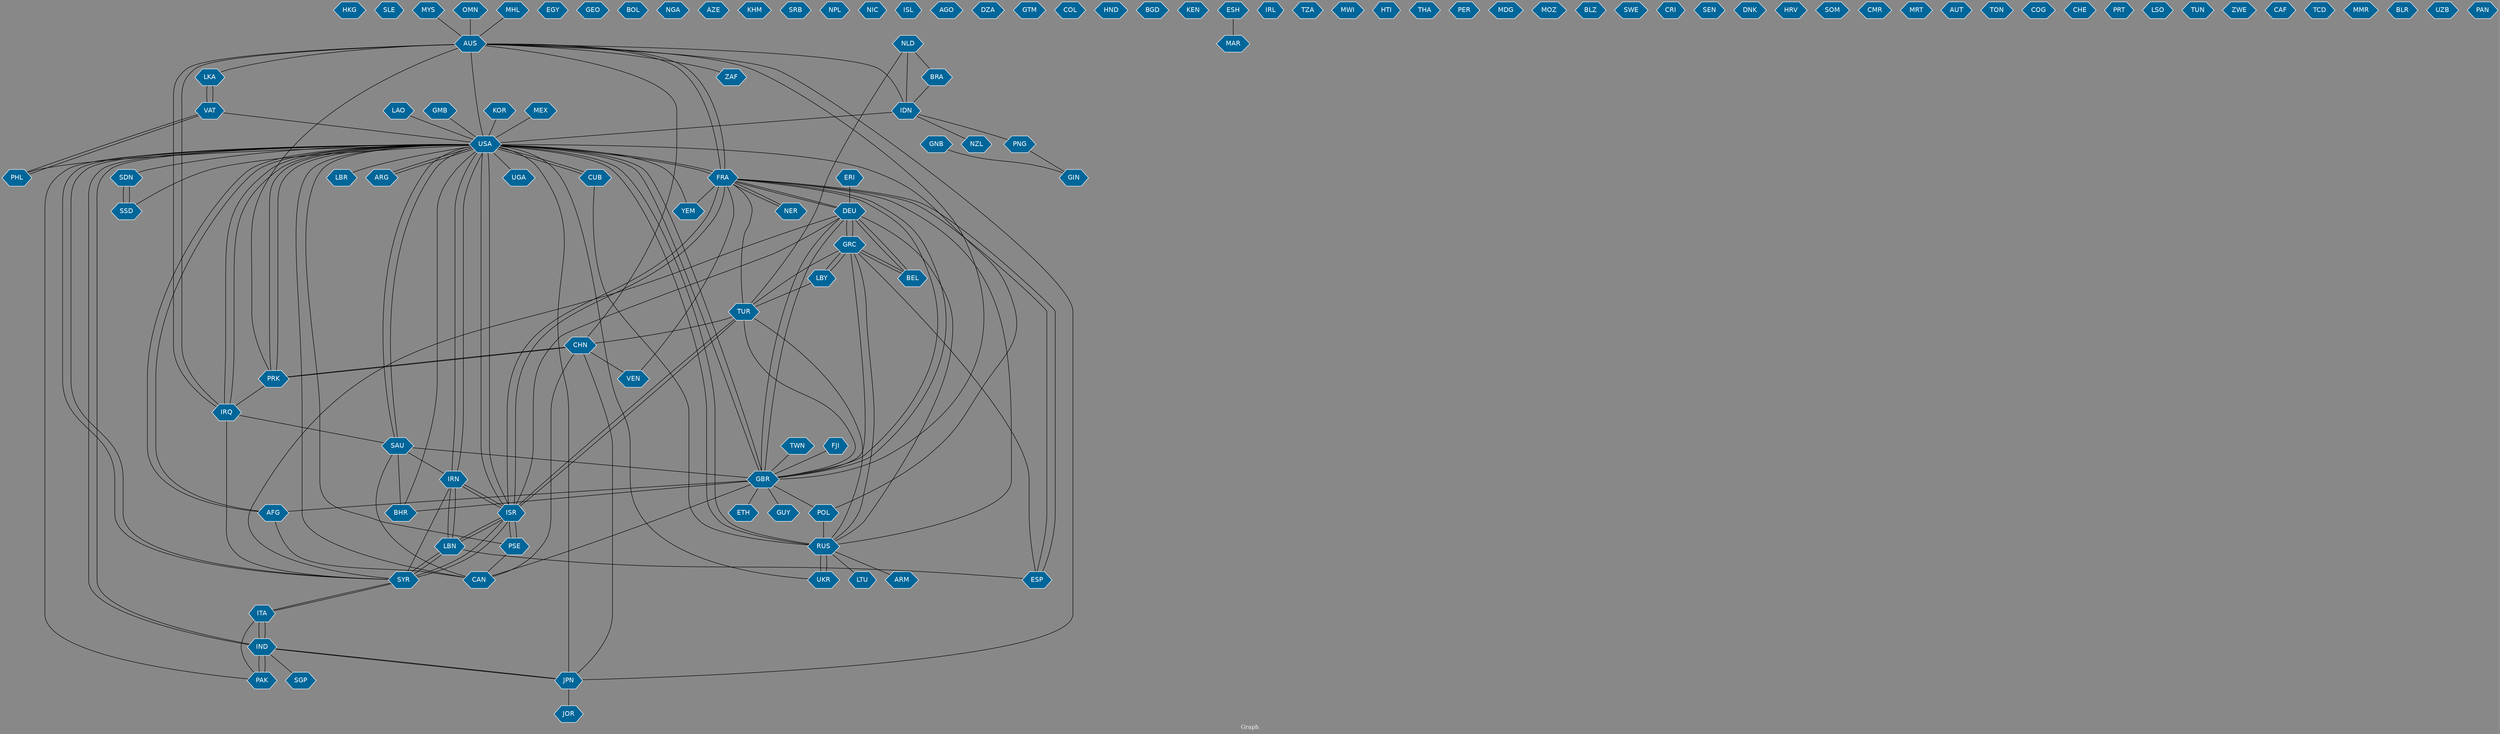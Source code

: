 // Countries together in item graph
graph {
	graph [bgcolor="#888888" fontcolor=white fontsize=12 label="Graph" outputorder=edgesfirst overlap=prism]
	node [color=white fillcolor="#006699" fontcolor=white fontname=Helvetica shape=hexagon style=filled]
	edge [arrowhead=open color=black fontcolor=white fontname=Courier fontsize=12]
		HKG [label=HKG]
		SLE [label=SLE]
		AUS [label=AUS]
		LKA [label=LKA]
		FRA [label=FRA]
		EGY [label=EGY]
		USA [label=USA]
		LBR [label=LBR]
		SYR [label=SYR]
		IRN [label=IRN]
		GEO [label=GEO]
		ARG [label=ARG]
		DEU [label=DEU]
		PSE [label=PSE]
		CHN [label=CHN]
		BHR [label=BHR]
		GBR [label=GBR]
		PAK [label=PAK]
		BOL [label=BOL]
		NGA [label=NGA]
		RUS [label=RUS]
		AZE [label=AZE]
		ITA [label=ITA]
		UKR [label=UKR]
		KHM [label=KHM]
		PRK [label=PRK]
		SRB [label=SRB]
		CUB [label=CUB]
		NPL [label=NPL]
		NIC [label=NIC]
		GMB [label=GMB]
		IDN [label=IDN]
		KOR [label=KOR]
		JPN [label=JPN]
		ISL [label=ISL]
		SAU [label=SAU]
		AGO [label=AGO]
		YEM [label=YEM]
		PHL [label=PHL]
		TUR [label=TUR]
		VAT [label=VAT]
		ESP [label=ESP]
		LBN [label=LBN]
		BEL [label=BEL]
		DZA [label=DZA]
		BRA [label=BRA]
		GTM [label=GTM]
		IRQ [label=IRQ]
		COL [label=COL]
		IND [label=IND]
		ISR [label=ISR]
		GRC [label=GRC]
		LBY [label=LBY]
		NLD [label=NLD]
		MEX [label=MEX]
		HND [label=HND]
		BGD [label=BGD]
		KEN [label=KEN]
		ZAF [label=ZAF]
		ESH [label=ESH]
		MAR [label=MAR]
		LAO [label=LAO]
		NZL [label=NZL]
		IRL [label=IRL]
		AFG [label=AFG]
		ERI [label=ERI]
		TZA [label=TZA]
		SDN [label=SDN]
		PNG [label=PNG]
		POL [label=POL]
		CAN [label=CAN]
		VEN [label=VEN]
		MWI [label=MWI]
		HTI [label=HTI]
		MYS [label=MYS]
		FJI [label=FJI]
		THA [label=THA]
		ETH [label=ETH]
		PER [label=PER]
		MDG [label=MDG]
		JOR [label=JOR]
		MOZ [label=MOZ]
		BLZ [label=BLZ]
		SWE [label=SWE]
		GIN [label=GIN]
		LTU [label=LTU]
		CRI [label=CRI]
		SSD [label=SSD]
		SEN [label=SEN]
		DNK [label=DNK]
		HRV [label=HRV]
		SOM [label=SOM]
		CMR [label=CMR]
		ARM [label=ARM]
		MRT [label=MRT]
		OMN [label=OMN]
		AUT [label=AUT]
		TON [label=TON]
		COG [label=COG]
		NER [label=NER]
		CHE [label=CHE]
		PRT [label=PRT]
		LSO [label=LSO]
		TUN [label=TUN]
		ZWE [label=ZWE]
		CAF [label=CAF]
		TCD [label=TCD]
		GNB [label=GNB]
		SGP [label=SGP]
		MMR [label=MMR]
		UGA [label=UGA]
		MHL [label=MHL]
		BLR [label=BLR]
		UZB [label=UZB]
		PAN [label=PAN]
		GUY [label=GUY]
		TWN [label=TWN]
			FRA -- AUS [weight=2]
			RUS -- LTU [weight=1]
			GRC -- LBY [weight=2]
			NLD -- BRA [weight=1]
			PHL -- VAT [weight=4]
			TUR -- CHN [weight=1]
			PRK -- CHN [weight=2]
			USA -- BHR [weight=1]
			ARG -- USA [weight=1]
			USA -- SAU [weight=2]
			TUR -- ISR [weight=1]
			VAT -- USA [weight=1]
			IND -- SGP [weight=1]
			IND -- JPN [weight=1]
			ISR -- FRA [weight=5]
			ISR -- PSE [weight=3]
			ESH -- MAR [weight=1]
			DEU -- GBR [weight=2]
			AFG -- USA [weight=2]
			USA -- IND [weight=3]
			LBN -- ESP [weight=1]
			AUS -- FRA [weight=1]
			ISR -- IRN [weight=1]
			BEL -- GRC [weight=2]
			SYR -- LBN [weight=2]
			AUS -- JPN [weight=1]
			USA -- SSD [weight=1]
			CHN -- PRK [weight=2]
			GRC -- BEL [weight=2]
			FRA -- VEN [weight=1]
			FRA -- YEM [weight=1]
			SDN -- SSD [weight=2]
			JPN -- CHN [weight=2]
			PAK -- IND [weight=5]
			SAU -- GBR [weight=2]
			LBY -- TUR [weight=2]
			PRK -- USA [weight=5]
			DEU -- SYR [weight=1]
			BEL -- DEU [weight=1]
			ISR -- LBN [weight=2]
			IDN -- USA [weight=2]
			MHL -- AUS [weight=1]
			USA -- AFG [weight=1]
			DEU -- RUS [weight=2]
			KOR -- USA [weight=1]
			USA -- LBR [weight=1]
			CAN -- USA [weight=1]
			AUS -- USA [weight=2]
			AFG -- CAN [weight=1]
			VAT -- LKA [weight=3]
			FRA -- NER [weight=2]
			NER -- FRA [weight=1]
			GBR -- CAN [weight=1]
			IND -- USA [weight=2]
			ISR -- TUR [weight=1]
			TUR -- GRC [weight=1]
			NLD -- TUR [weight=1]
			JPN -- JOR [weight=1]
			AUS -- IRQ [weight=5]
			USA -- SYR [weight=1]
			GBR -- DEU [weight=1]
			RUS -- TUR [weight=1]
			USA -- IRQ [weight=4]
			PSE -- CAN [weight=1]
			USA -- UKR [weight=1]
			USA -- IRN [weight=1]
			CHN -- VEN [weight=2]
			LBN -- SYR [weight=3]
			DEU -- BEL [weight=1]
			USA -- RUS [weight=3]
			IRQ -- SAU [weight=1]
			IRQ -- SYR [weight=2]
			PSE -- ISR [weight=1]
			ISR -- USA [weight=1]
			DEU -- GRC [weight=2]
			FRA -- ESP [weight=1]
			IRN -- SYR [weight=2]
			JPN -- IND [weight=2]
			PSE -- USA [weight=1]
			SAU -- IRN [weight=1]
			CAN -- SAU [weight=1]
			AUS -- IDN [weight=2]
			FRA -- DEU [weight=3]
			GBR -- FRA [weight=1]
			GBR -- AUS [weight=1]
			PNG -- GIN [weight=1]
			TUR -- GBR [weight=1]
			GRC -- RUS [weight=1]
			FRA -- USA [weight=1]
			DEU -- FRA [weight=1]
			CUB -- RUS [weight=1]
			IND -- PAK [weight=2]
			FRA -- GBR [weight=5]
			PAK -- USA [weight=1]
			MYS -- AUS [weight=1]
			LBN -- IRN [weight=1]
			ERI -- DEU [weight=1]
			GMB -- USA [weight=1]
			ESP -- FRA [weight=1]
			ITA -- SYR [weight=1]
			GBR -- ETH [weight=1]
			TWN -- GBR [weight=1]
			ITA -- IND [weight=1]
			PAK -- ITA [weight=2]
			GBR -- AFG [weight=1]
			NLD -- IDN [weight=1]
			MEX -- USA [weight=2]
			AUS -- PRK [weight=1]
			USA -- JPN [weight=1]
			AUS -- LKA [weight=1]
			RUS -- UKR [weight=3]
			USA -- FRA [weight=10]
			FRA -- RUS [weight=1]
			IRN -- USA [weight=4]
			GBR -- POL [weight=1]
			VAT -- PHL [weight=7]
			ISR -- DEU [weight=1]
			GRC -- GBR [weight=1]
			POL -- RUS [weight=2]
			IDN -- PNG [weight=1]
			USA -- ARG [weight=1]
			GBR -- USA [weight=3]
			USA -- SDN [weight=1]
			LKA -- VAT [weight=3]
			USA -- PRK [weight=2]
			RUS -- ARM [weight=1]
			USA -- ISR [weight=1]
			ESP -- GRC [weight=1]
			SYR -- USA [weight=1]
			UKR -- RUS [weight=2]
			USA -- UGA [weight=1]
			CAN -- CHN [weight=1]
			IND -- ITA [weight=1]
			OMN -- AUS [weight=1]
			ISR -- SYR [weight=2]
			LAO -- USA [weight=1]
			IRQ -- AUS [weight=3]
			IRQ -- USA [weight=1]
			GBR -- BHR [weight=1]
			SYR -- ISR [weight=1]
			SAU -- BHR [weight=1]
			GBR -- GUY [weight=1]
			USA -- POL [weight=1]
			IDN -- NZL [weight=1]
			LBN -- ISR [weight=1]
			LBY -- GRC [weight=1]
			FRA -- TUR [weight=3]
			BRA -- IDN [weight=1]
			USA -- PHL [weight=1]
			YEM -- USA [weight=2]
			RUS -- USA [weight=1]
			FJI -- GBR [weight=1]
			USA -- CUB [weight=9]
			CUB -- USA [weight=7]
			GRC -- DEU [weight=3]
			SYR -- ITA [weight=2]
			FRA -- ISR [weight=5]
			AUS -- CHN [weight=1]
			IRN -- ISR [weight=1]
			SSD -- SDN [weight=1]
			USA -- GBR [weight=2]
			GNB -- GIN [weight=1]
			AUS -- ZAF [weight=1]
			PRK -- IRQ [weight=1]
			IRN -- LBN [weight=1]
			SAU -- USA [weight=2]
}